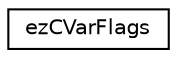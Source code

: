 digraph "Graphical Class Hierarchy"
{
 // LATEX_PDF_SIZE
  edge [fontname="Helvetica",fontsize="10",labelfontname="Helvetica",labelfontsize="10"];
  node [fontname="Helvetica",fontsize="10",shape=record];
  rankdir="LR";
  Node0 [label="ezCVarFlags",height=0.2,width=0.4,color="black", fillcolor="white", style="filled",URL="$d5/ddf/structez_c_var_flags.htm",tooltip="The flags that can be used on an ezCVar."];
}
